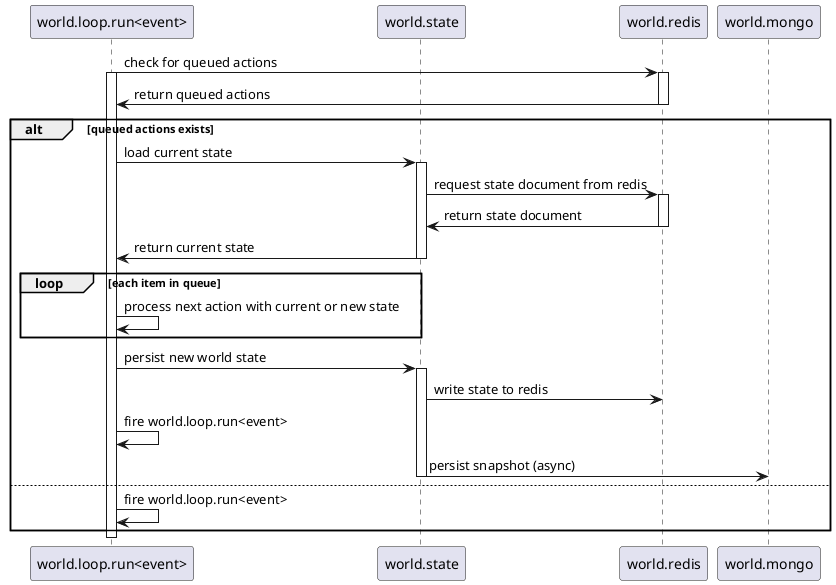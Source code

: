 @startuml
participant "world.loop.run<event>" as wloop
participant "world.state" as state
participant "world.redis" as redis
participant "world.mongo" as mongo

wloop -> redis: check for queued actions
activate redis
activate wloop
redis -> wloop: return queued actions
deactivate redis
alt queued actions exists
wloop -> state: load current state
activate state
state -> redis: request state document from redis
activate redis
redis -> state: return state document
deactivate redis
state -> wloop: return current state
deactivate state
loop each item in queue
wloop -> wloop: process next action with current or new state
end
wloop -> state: persist new world state
activate state
state -> redis: write state to redis
wloop -> wloop: fire world.loop.run<event>
state -> mongo: persist snapshot (async)
deactivate state
else
wloop -> wloop: fire world.loop.run<event>
end
deactivate wloop
@enduml
